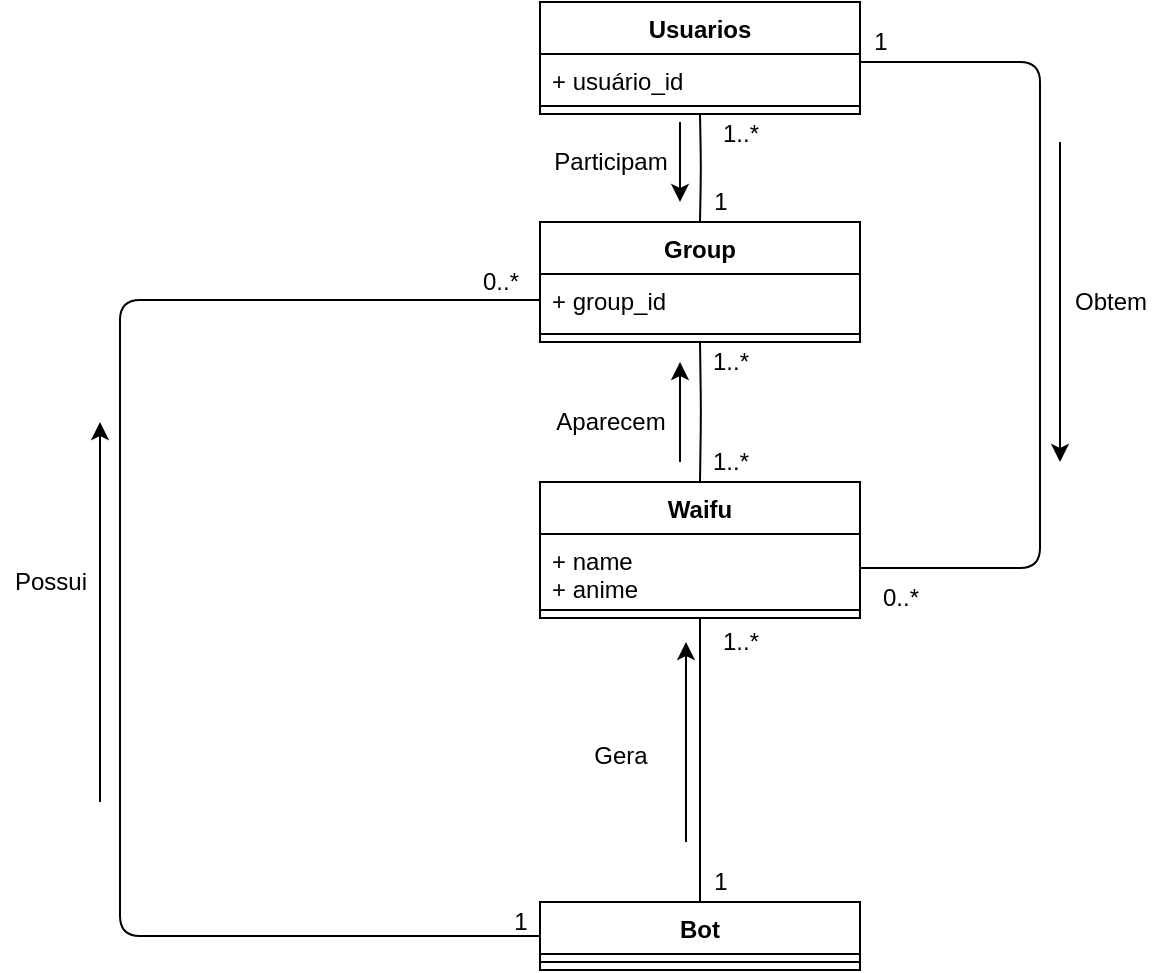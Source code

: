 <mxfile version="14.4.8" type="device"><diagram id="ZooIAuH_dJokz2y0DrYR" name="Page-1"><mxGraphModel dx="806" dy="435" grid="1" gridSize="10" guides="1" tooltips="1" connect="1" arrows="1" fold="1" page="1" pageScale="1" pageWidth="850" pageHeight="1100" math="0" shadow="0"><root><mxCell id="0"/><mxCell id="1" parent="0"/><mxCell id="Q8VuA5kDhZYftRLVxDsT-23" value="Usuarios" style="swimlane;fontStyle=1;align=center;verticalAlign=top;childLayout=stackLayout;horizontal=1;startSize=26;horizontalStack=0;resizeParent=1;resizeParentMax=0;resizeLast=0;collapsible=1;marginBottom=0;" parent="1" vertex="1"><mxGeometry x="370" y="120" width="160" height="56" as="geometry"/></mxCell><mxCell id="Q8VuA5kDhZYftRLVxDsT-24" value="+ usuário_id" style="text;strokeColor=none;fillColor=none;align=left;verticalAlign=top;spacingLeft=4;spacingRight=4;overflow=hidden;rotatable=0;points=[[0,0.5],[1,0.5]];portConstraint=eastwest;" parent="Q8VuA5kDhZYftRLVxDsT-23" vertex="1"><mxGeometry y="26" width="160" height="22" as="geometry"/></mxCell><mxCell id="Q8VuA5kDhZYftRLVxDsT-25" value="" style="line;strokeWidth=1;fillColor=none;align=left;verticalAlign=middle;spacingTop=-1;spacingLeft=3;spacingRight=3;rotatable=0;labelPosition=right;points=[];portConstraint=eastwest;" parent="Q8VuA5kDhZYftRLVxDsT-23" vertex="1"><mxGeometry y="48" width="160" height="8" as="geometry"/></mxCell><mxCell id="Q8VuA5kDhZYftRLVxDsT-27" value="Group" style="swimlane;fontStyle=1;align=center;verticalAlign=top;childLayout=stackLayout;horizontal=1;startSize=26;horizontalStack=0;resizeParent=1;resizeParentMax=0;resizeLast=0;collapsible=1;marginBottom=0;" parent="1" vertex="1"><mxGeometry x="370" y="230" width="160" height="60" as="geometry"/></mxCell><mxCell id="Q8VuA5kDhZYftRLVxDsT-28" value="+ group_id" style="text;strokeColor=none;fillColor=none;align=left;verticalAlign=top;spacingLeft=4;spacingRight=4;overflow=hidden;rotatable=0;points=[[0,0.5],[1,0.5]];portConstraint=eastwest;" parent="Q8VuA5kDhZYftRLVxDsT-27" vertex="1"><mxGeometry y="26" width="160" height="26" as="geometry"/></mxCell><mxCell id="Q8VuA5kDhZYftRLVxDsT-29" value="" style="line;strokeWidth=1;fillColor=none;align=left;verticalAlign=middle;spacingTop=-1;spacingLeft=3;spacingRight=3;rotatable=0;labelPosition=right;points=[];portConstraint=eastwest;" parent="Q8VuA5kDhZYftRLVxDsT-27" vertex="1"><mxGeometry y="52" width="160" height="8" as="geometry"/></mxCell><mxCell id="Q8VuA5kDhZYftRLVxDsT-32" value="Waifu" style="swimlane;fontStyle=1;align=center;verticalAlign=top;childLayout=stackLayout;horizontal=1;startSize=26;horizontalStack=0;resizeParent=1;resizeParentMax=0;resizeLast=0;collapsible=1;marginBottom=0;" parent="1" vertex="1"><mxGeometry x="370" y="360" width="160" height="68" as="geometry"/></mxCell><mxCell id="Q8VuA5kDhZYftRLVxDsT-33" value="+ name&#xA;+ anime&#xA;" style="text;strokeColor=none;fillColor=none;align=left;verticalAlign=top;spacingLeft=4;spacingRight=4;overflow=hidden;rotatable=0;points=[[0,0.5],[1,0.5]];portConstraint=eastwest;" parent="Q8VuA5kDhZYftRLVxDsT-32" vertex="1"><mxGeometry y="26" width="160" height="34" as="geometry"/></mxCell><mxCell id="Q8VuA5kDhZYftRLVxDsT-34" value="" style="line;strokeWidth=1;fillColor=none;align=left;verticalAlign=middle;spacingTop=-1;spacingLeft=3;spacingRight=3;rotatable=0;labelPosition=right;points=[];portConstraint=eastwest;" parent="Q8VuA5kDhZYftRLVxDsT-32" vertex="1"><mxGeometry y="60" width="160" height="8" as="geometry"/></mxCell><mxCell id="Q8VuA5kDhZYftRLVxDsT-37" value="Bot" style="swimlane;fontStyle=1;align=center;verticalAlign=top;childLayout=stackLayout;horizontal=1;startSize=26;horizontalStack=0;resizeParent=1;resizeParentMax=0;resizeLast=0;collapsible=1;marginBottom=0;" parent="1" vertex="1"><mxGeometry x="370" y="570" width="160" height="34" as="geometry"/></mxCell><mxCell id="Q8VuA5kDhZYftRLVxDsT-39" value="" style="line;strokeWidth=1;fillColor=none;align=left;verticalAlign=middle;spacingTop=-1;spacingLeft=3;spacingRight=3;rotatable=0;labelPosition=right;points=[];portConstraint=eastwest;" parent="Q8VuA5kDhZYftRLVxDsT-37" vertex="1"><mxGeometry y="26" width="160" height="8" as="geometry"/></mxCell><mxCell id="Q8VuA5kDhZYftRLVxDsT-73" value="" style="endArrow=none;html=1;entryX=0;entryY=0.5;entryDx=0;entryDy=0;exitX=0;exitY=0.5;exitDx=0;exitDy=0;edgeStyle=orthogonalEdgeStyle;" parent="1" source="Q8VuA5kDhZYftRLVxDsT-37" target="Q8VuA5kDhZYftRLVxDsT-28" edge="1"><mxGeometry width="50" height="50" relative="1" as="geometry"><mxPoint x="420" y="720" as="sourcePoint"/><mxPoint x="300" y="614" as="targetPoint"/><Array as="points"><mxPoint x="160" y="587"/><mxPoint x="160" y="269"/></Array></mxGeometry></mxCell><mxCell id="Q8VuA5kDhZYftRLVxDsT-74" value="" style="endArrow=none;html=1;entryX=0.5;entryY=1;entryDx=0;entryDy=0;exitX=0.5;exitY=0;exitDx=0;exitDy=0;edgeStyle=orthogonalEdgeStyle;" parent="1" source="Q8VuA5kDhZYftRLVxDsT-37" target="Q8VuA5kDhZYftRLVxDsT-32" edge="1"><mxGeometry width="50" height="50" relative="1" as="geometry"><mxPoint x="450" y="480" as="sourcePoint"/><mxPoint x="310" y="624" as="targetPoint"/></mxGeometry></mxCell><mxCell id="Q8VuA5kDhZYftRLVxDsT-75" value="" style="endArrow=none;html=1;entryX=1;entryY=0.5;entryDx=0;entryDy=0;exitX=1;exitY=0.182;exitDx=0;exitDy=0;edgeStyle=orthogonalEdgeStyle;exitPerimeter=0;" parent="1" source="Q8VuA5kDhZYftRLVxDsT-24" target="Q8VuA5kDhZYftRLVxDsT-33" edge="1"><mxGeometry width="50" height="50" relative="1" as="geometry"><mxPoint x="440" y="740" as="sourcePoint"/><mxPoint x="320" y="634" as="targetPoint"/><Array as="points"><mxPoint x="620" y="150"/><mxPoint x="620" y="403"/></Array></mxGeometry></mxCell><mxCell id="Q8VuA5kDhZYftRLVxDsT-76" value="" style="endArrow=none;html=1;entryX=0.5;entryY=1;entryDx=0;entryDy=0;edgeStyle=orthogonalEdgeStyle;" parent="1" target="Q8VuA5kDhZYftRLVxDsT-27" edge="1"><mxGeometry width="50" height="50" relative="1" as="geometry"><mxPoint x="450" y="360" as="sourcePoint"/><mxPoint x="330" y="644" as="targetPoint"/></mxGeometry></mxCell><mxCell id="Q8VuA5kDhZYftRLVxDsT-77" value="" style="endArrow=none;html=1;entryX=0.5;entryY=1;entryDx=0;entryDy=0;edgeStyle=orthogonalEdgeStyle;" parent="1" target="Q8VuA5kDhZYftRLVxDsT-23" edge="1"><mxGeometry width="50" height="50" relative="1" as="geometry"><mxPoint x="450" y="230" as="sourcePoint"/><mxPoint x="340" y="654" as="targetPoint"/></mxGeometry></mxCell><mxCell id="Q8VuA5kDhZYftRLVxDsT-80" value="" style="endArrow=classic;html=1;" parent="1" edge="1"><mxGeometry width="50" height="50" relative="1" as="geometry"><mxPoint x="150" y="520" as="sourcePoint"/><mxPoint x="150" y="330" as="targetPoint"/></mxGeometry></mxCell><mxCell id="Q8VuA5kDhZYftRLVxDsT-81" value="Possui" style="text;html=1;align=center;verticalAlign=middle;resizable=0;points=[];autosize=1;" parent="1" vertex="1"><mxGeometry x="100" y="400" width="50" height="20" as="geometry"/></mxCell><mxCell id="Q8VuA5kDhZYftRLVxDsT-84" value="" style="endArrow=classic;html=1;" parent="1" edge="1"><mxGeometry width="50" height="50" relative="1" as="geometry"><mxPoint x="443" y="540" as="sourcePoint"/><mxPoint x="443" y="440" as="targetPoint"/></mxGeometry></mxCell><mxCell id="Q8VuA5kDhZYftRLVxDsT-85" value="" style="endArrow=classic;html=1;" parent="1" edge="1"><mxGeometry width="50" height="50" relative="1" as="geometry"><mxPoint x="440" y="350" as="sourcePoint"/><mxPoint x="440" y="300" as="targetPoint"/></mxGeometry></mxCell><mxCell id="Q8VuA5kDhZYftRLVxDsT-86" value="" style="endArrow=classic;html=1;" parent="1" edge="1"><mxGeometry width="50" height="50" relative="1" as="geometry"><mxPoint x="440" y="180" as="sourcePoint"/><mxPoint x="440" y="220" as="targetPoint"/></mxGeometry></mxCell><mxCell id="Q8VuA5kDhZYftRLVxDsT-87" value="" style="endArrow=classic;html=1;" parent="1" edge="1"><mxGeometry width="50" height="50" relative="1" as="geometry"><mxPoint x="630" y="190" as="sourcePoint"/><mxPoint x="630" y="350" as="targetPoint"/></mxGeometry></mxCell><mxCell id="Q8VuA5kDhZYftRLVxDsT-91" value="Aparecem" style="text;html=1;align=center;verticalAlign=middle;resizable=0;points=[];autosize=1;" parent="1" vertex="1"><mxGeometry x="370" y="320" width="70" height="20" as="geometry"/></mxCell><mxCell id="Q8VuA5kDhZYftRLVxDsT-92" value="Obtem" style="text;html=1;align=center;verticalAlign=middle;resizable=0;points=[];autosize=1;" parent="1" vertex="1"><mxGeometry x="625" y="260" width="60" height="20" as="geometry"/></mxCell><mxCell id="Q8VuA5kDhZYftRLVxDsT-93" value="Participam" style="text;html=1;align=center;verticalAlign=middle;resizable=0;points=[];autosize=1;" parent="1" vertex="1"><mxGeometry x="370" y="190" width="70" height="20" as="geometry"/></mxCell><mxCell id="Q8VuA5kDhZYftRLVxDsT-94" value="1" style="text;html=1;align=center;verticalAlign=middle;resizable=0;points=[];autosize=1;" parent="1" vertex="1"><mxGeometry x="450" y="210" width="20" height="20" as="geometry"/></mxCell><mxCell id="Q8VuA5kDhZYftRLVxDsT-95" value="1..*" style="text;html=1;align=center;verticalAlign=middle;resizable=0;points=[];autosize=1;" parent="1" vertex="1"><mxGeometry x="450" y="176" width="40" height="20" as="geometry"/></mxCell><mxCell id="Q8VuA5kDhZYftRLVxDsT-96" value="1" style="text;html=1;align=center;verticalAlign=middle;resizable=0;points=[];autosize=1;" parent="1" vertex="1"><mxGeometry x="530" y="130" width="20" height="20" as="geometry"/></mxCell><mxCell id="Q8VuA5kDhZYftRLVxDsT-97" value="0..*" style="text;html=1;align=center;verticalAlign=middle;resizable=0;points=[];autosize=1;" parent="1" vertex="1"><mxGeometry x="530" y="408" width="40" height="20" as="geometry"/></mxCell><mxCell id="Q8VuA5kDhZYftRLVxDsT-98" value="1..*" style="text;html=1;align=center;verticalAlign=middle;resizable=0;points=[];autosize=1;" parent="1" vertex="1"><mxGeometry x="450" y="290" width="30" height="20" as="geometry"/></mxCell><mxCell id="Q8VuA5kDhZYftRLVxDsT-99" value="1..*" style="text;html=1;align=center;verticalAlign=middle;resizable=0;points=[];autosize=1;" parent="1" vertex="1"><mxGeometry x="450" y="340" width="30" height="20" as="geometry"/></mxCell><mxCell id="Q8VuA5kDhZYftRLVxDsT-101" value="1..*" style="text;html=1;align=center;verticalAlign=middle;resizable=0;points=[];autosize=1;" parent="1" vertex="1"><mxGeometry x="450" y="430" width="40" height="20" as="geometry"/></mxCell><mxCell id="Q8VuA5kDhZYftRLVxDsT-102" value="1" style="text;html=1;align=center;verticalAlign=middle;resizable=0;points=[];autosize=1;" parent="1" vertex="1"><mxGeometry x="350" y="570" width="20" height="20" as="geometry"/></mxCell><mxCell id="Q8VuA5kDhZYftRLVxDsT-103" value="0..*" style="text;html=1;align=center;verticalAlign=middle;resizable=0;points=[];autosize=1;" parent="1" vertex="1"><mxGeometry x="330" y="250" width="40" height="20" as="geometry"/></mxCell><mxCell id="Q8VuA5kDhZYftRLVxDsT-104" value="1" style="text;html=1;align=center;verticalAlign=middle;resizable=0;points=[];autosize=1;" parent="1" vertex="1"><mxGeometry x="450" y="550" width="20" height="20" as="geometry"/></mxCell><mxCell id="Q8VuA5kDhZYftRLVxDsT-108" value="Gera" style="text;html=1;align=center;verticalAlign=middle;resizable=0;points=[];autosize=1;" parent="1" vertex="1"><mxGeometry x="385" y="487" width="50" height="20" as="geometry"/></mxCell></root></mxGraphModel></diagram></mxfile>